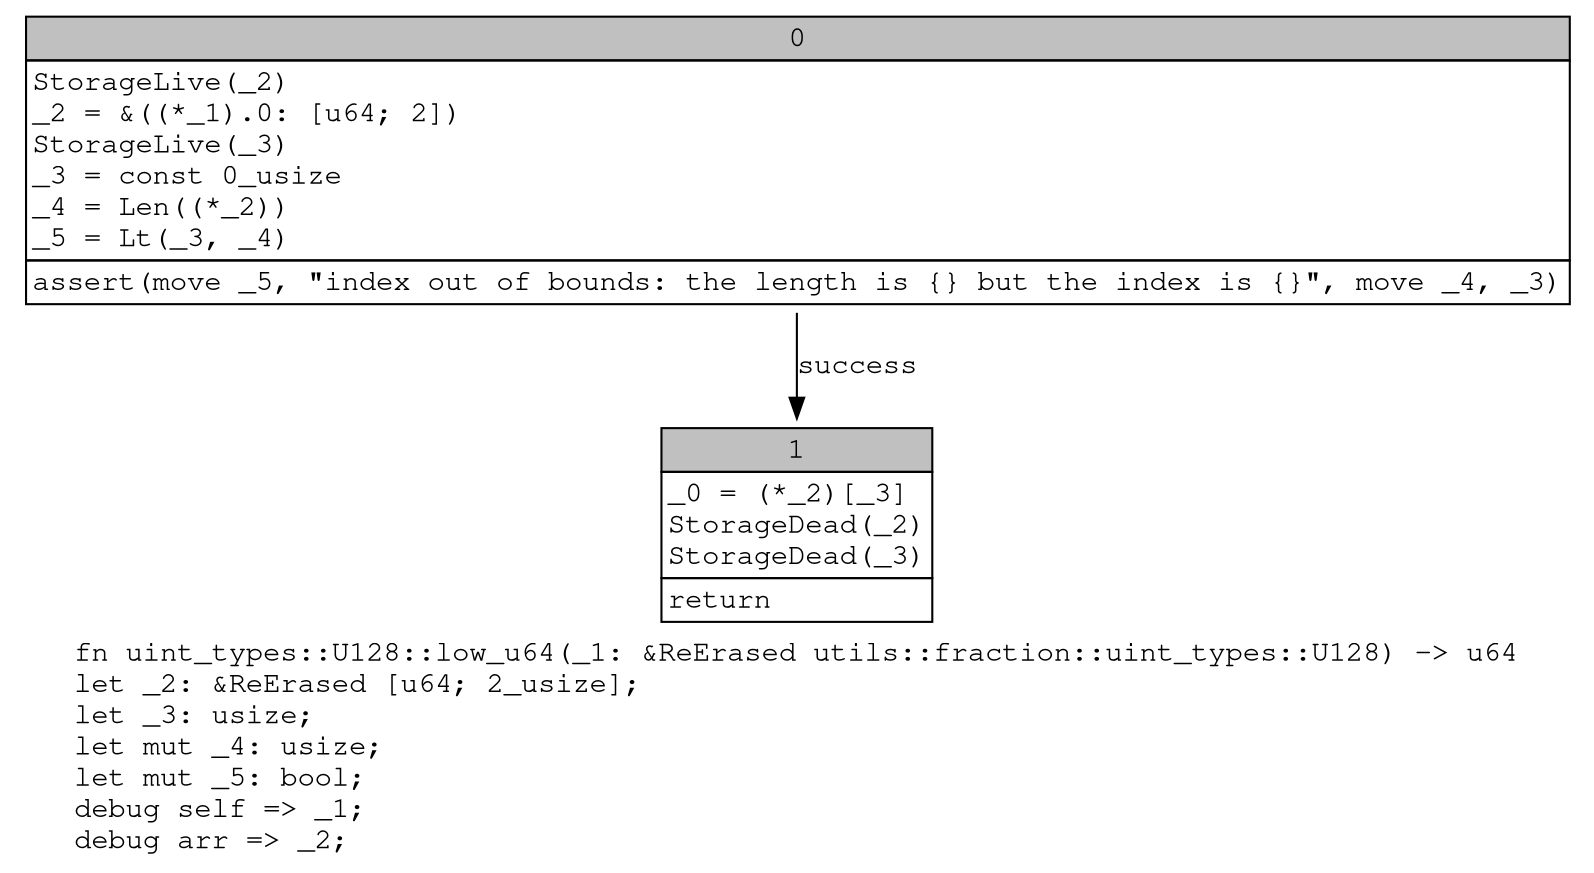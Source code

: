 digraph Mir_0_11867 {
    graph [fontname="Courier, monospace"];
    node [fontname="Courier, monospace"];
    edge [fontname="Courier, monospace"];
    label=<fn uint_types::U128::low_u64(_1: &amp;ReErased utils::fraction::uint_types::U128) -&gt; u64<br align="left"/>let _2: &amp;ReErased [u64; 2_usize];<br align="left"/>let _3: usize;<br align="left"/>let mut _4: usize;<br align="left"/>let mut _5: bool;<br align="left"/>debug self =&gt; _1;<br align="left"/>debug arr =&gt; _2;<br align="left"/>>;
    bb0__0_11867 [shape="none", label=<<table border="0" cellborder="1" cellspacing="0"><tr><td bgcolor="gray" align="center" colspan="1">0</td></tr><tr><td align="left" balign="left">StorageLive(_2)<br/>_2 = &amp;((*_1).0: [u64; 2])<br/>StorageLive(_3)<br/>_3 = const 0_usize<br/>_4 = Len((*_2))<br/>_5 = Lt(_3, _4)<br/></td></tr><tr><td align="left">assert(move _5, &quot;index out of bounds: the length is {} but the index is {}&quot;, move _4, _3)</td></tr></table>>];
    bb1__0_11867 [shape="none", label=<<table border="0" cellborder="1" cellspacing="0"><tr><td bgcolor="gray" align="center" colspan="1">1</td></tr><tr><td align="left" balign="left">_0 = (*_2)[_3]<br/>StorageDead(_2)<br/>StorageDead(_3)<br/></td></tr><tr><td align="left">return</td></tr></table>>];
    bb0__0_11867 -> bb1__0_11867 [label="success"];
}

